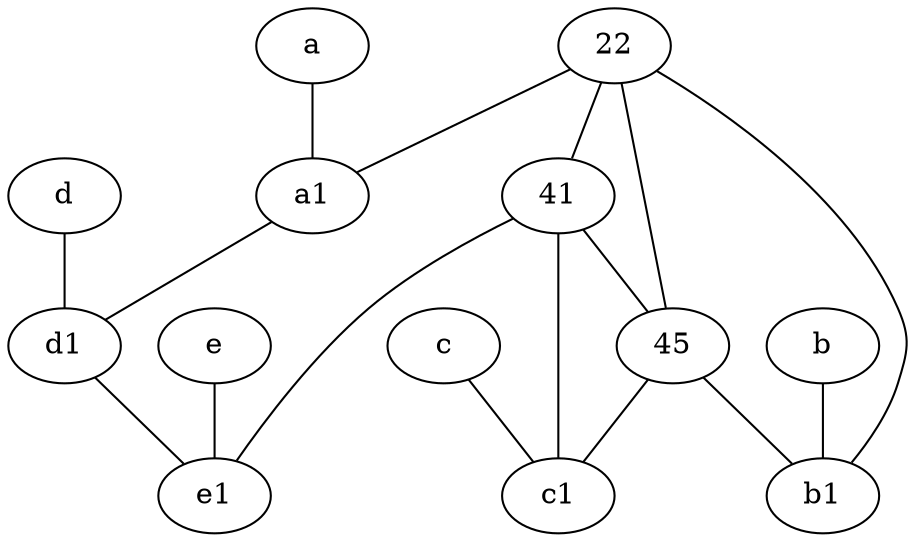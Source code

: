 graph {
	node [labelfontsize=50]
	d [labelfontsize=50 pos="2,5!"]
	45 [labelfontsize=50]
	d1 [labelfontsize=50 pos="3,5!"]
	c [labelfontsize=50 pos="4.5,2!"]
	c1 [labelfontsize=50 pos="4.5,3!"]
	b [labelfontsize=50 pos="10,4!"]
	b1 [labelfontsize=50 pos="9,4!"]
	e [labelfontsize=50 pos="7,9!"]
	22 [labelfontsize=50]
	41 [labelfontsize=50]
	a [labelfontsize=50 pos="8,2!"]
	a1 [labelfontsize=50 pos="8,3!"]
	e1 [labelfontsize=50 pos="7,7!"]
	45 -- c1
	c -- c1
	41 -- c1
	22 -- a1
	b -- b1
	d -- d1
	41 -- e1
	22 -- b1
	45 -- b1
	d1 -- e1
	22 -- 45
	22 -- 41
	41 -- 45
	a -- a1
	a1 -- d1
	e -- e1
}
